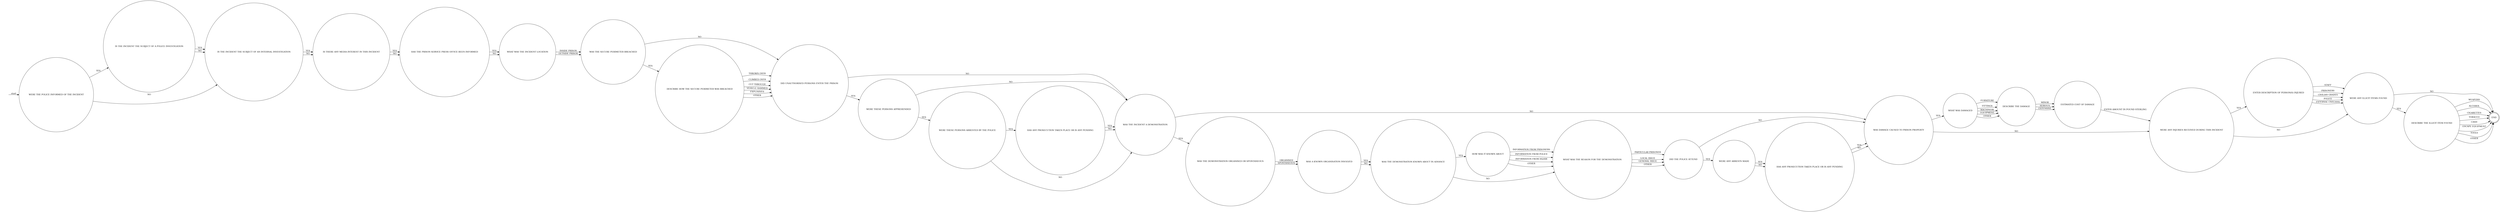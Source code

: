 digraph BREACH_OF_SECURITY {  rankdir=LR;
  node [shape = circle];
  START_NODE [label="", shape=none];
  START_NODE -> 44253 [label = "start"];
  END_NODE [label="END", shape="doublecircle"];
  44124 [label = "WAS DAMAGE CAUSED TO PRISON PROPERTY"];
  44124 -> 44136 [label = "YES"];
  44124 -> 44249 [label = "NO"];
  44136 [label = "WHAT WAS DAMAGED"];
  44136 -> 45016 [label = "FURNITURE"];
  44136 -> 45016 [label = "FITTINGS"];
  44136 -> 45016 [label = "MACHINERY"];
  44136 -> 45016 [label = "EQUIPMENT"];
  44136 -> 45016 [label = "OTHER"];
  44249 [label = "WERE ANY INJURIES RECEIVED DURING THIS INCIDENT"];
  44249 -> 45137 [label = "YES"];
  44249 -> 44906 [label = "NO"];
  44253 [label = "WERE THE POLICE INFORMED OF THE INCIDENT"];
  44253 -> 44286 [label = "YES"];
  44253 -> 44364 [label = "NO"];
  44286 [label = "IS THE INCIDENT THE SUBJECT OF A POLICE INVESTIGATION"];
  44286 -> 44364 [label = "YES"];
  44286 -> 44364 [label = "NO"];
  44301 [label = "DESCRIBE THE ILLICIT ITEM FOUND"];
  44301 -> END_NODE [label = "WEAPONS"];
  44301 -> END_NODE [label = "ALCOHOL"];
  44301 -> END_NODE [label = "CIGARETTES"];
  44301 -> END_NODE [label = "TOBACCO"];
  44301 -> END_NODE [label = "CASH"];
  44301 -> END_NODE [label = "ESCAPE EQUIPMENT"];
  44301 -> END_NODE [label = "TOOLS"];
  44301 -> END_NODE [label = "OTHER"];
  44333 [label = "HAS ANY PROSECUTION TAKEN PLACE OR IS ANY PENDING"];
  44333 -> 44124 [label = "YES"];
  44333 -> 44124 [label = "NO"];
  44364 [label = "IS THE INCIDENT THE SUBJECT OF AN INTERNAL INVESTIGATION"];
  44364 -> 44786 [label = "YES"];
  44364 -> 44786 [label = "NO"];
  44389 [label = "HAS ANY PROSECUTION TAKEN PLACE OR IS ANY PENDING"];
  44389 -> 44883 [label = "YES"];
  44389 -> 44883 [label = "NO"];
  44500 [label = "WAS THE DEMONSTRATION KNOWN ABOUT IN ADVANCE"];
  44500 -> 44606 [label = "YES"];
  44500 -> 44658 [label = "NO"];
  44514 [label = "DID UNAUTHORISED PERSONS ENTER THE PRISON"];
  44514 -> 44543 [label = "YES"];
  44514 -> 44883 [label = "NO"];
  44543 [label = "WERE THESE PERSONS APPREHENDED"];
  44543 -> 44855 [label = "YES"];
  44543 -> 44883 [label = "NO"];
  44561 [label = "WAS A KNOWN ORGANISATION INVOLVED"];
  44561 -> 44500 [label = "YES"];
  44561 -> 44500 [label = "NO"];
  44606 [label = "HOW WAS IT KNOWN ABOUT"];
  44606 -> 44658 [label = "INFORMATION FROM PRISONERS"];
  44606 -> 44658 [label = "INFORMATION FROM POLICE"];
  44606 -> 44658 [label = "INFORMATION FROM HQ/AM"];
  44606 -> 44658 [label = "OTHER"];
  44616 [label = "ESTIMATED COST OF DAMAGE"];
  44616 -> 44249 [label = "ENTER AMOUNT IN POUND STERLING"];
  44658 [label = "WHAT WAS THE REASON FOR THE DEMONSTRATION"];
  44658 -> 44686 [label = "PARTICULAR PRISONER"];
  44658 -> 44686 [label = "LOCAL ISSUE"];
  44658 -> 44686 [label = "GENERAL ISSUE"];
  44658 -> 44686 [label = "OTHER"];
  44686 [label = "DID THE POLICE ATTEND"];
  44686 -> 44728 [label = "YES"];
  44686 -> 44124 [label = "NO"];
  44709 [label = "WAS THE DEMONSTRATION ORGANISED OR SPONTANEOUS"];
  44709 -> 44561 [label = "ORGANISED"];
  44709 -> 44561 [label = "SPONTANEOUS"];
  44728 [label = "WERE ANY ARRESTS MADE"];
  44728 -> 44333 [label = "YES"];
  44728 -> 44333 [label = "NO"];
  44786 [label = "IS THERE ANY MEDIA INTEREST IN THIS INCIDENT"];
  44786 -> 45095 [label = "YES"];
  44786 -> 45095 [label = "NO"];
  44855 [label = "WERE THESE PERSONS ARRESTED BY THE POLICE"];
  44855 -> 44389 [label = "YES"];
  44855 -> 44883 [label = "NO"];
  44864 [label = "WAS THE SECURE PERIMETER BREACHED"];
  44864 -> 44918 [label = "YES"];
  44864 -> 44514 [label = "NO"];
  44883 [label = "WAS THE INCIDENT A DEMONSTRATION"];
  44883 -> 44709 [label = "YES"];
  44883 -> 44124 [label = "NO"];
  44906 [label = "WERE ANY ILLICIT ITEMS FOUND"];
  44906 -> 44301 [label = "YES"];
  44906 -> END_NODE [label = "NO"];
  44918 [label = "DESCRIBE HOW THE SECURE PERIMETER WAS BREACHED"];
  44918 -> 44514 [label = "THROWN OVER"];
  44918 -> 44514 [label = "CLIMBED OVER"];
  44918 -> 44514 [label = "CUT THROUGH"];
  44918 -> 44514 [label = "VEHICLE RAMMED"];
  44918 -> 44514 [label = "EXPLOSIVES"];
  44918 -> 44514 [label = "OTHER"];
  44946 [label = "WHAT WAS THE INCIDENT LOCATION"];
  44946 -> 44864 [label = "INSIDE PRISON"];
  44946 -> 44864 [label = "OUTSIDE PRISON"];
  45016 [label = "DESCRIBE THE DAMAGE"];
  45016 -> 44616 [label = "MINOR"];
  45016 -> 44616 [label = "SERIOUS"];
  45016 -> 44616 [label = "EXTENSIVE"];
  45095 [label = "HAS THE PRISON SERVICE PRESS OFFICE BEEN INFORMED"];
  45095 -> 44946 [label = "YES"];
  45095 -> 44946 [label = "NO"];
  45137 [label = "ENTER DESCRIPTION OF PERSON(S) INJURED"];
  45137 -> 44906 [label = "STAFF"];
  45137 -> 44906 [label = "PRISONERS"];
  45137 -> 44906 [label = "CIVILIAN GRADES"];
  45137 -> 44906 [label = "POLICE"];
  45137 -> 44906 [label = "EXTERNAL CIVILIANS"];
}
